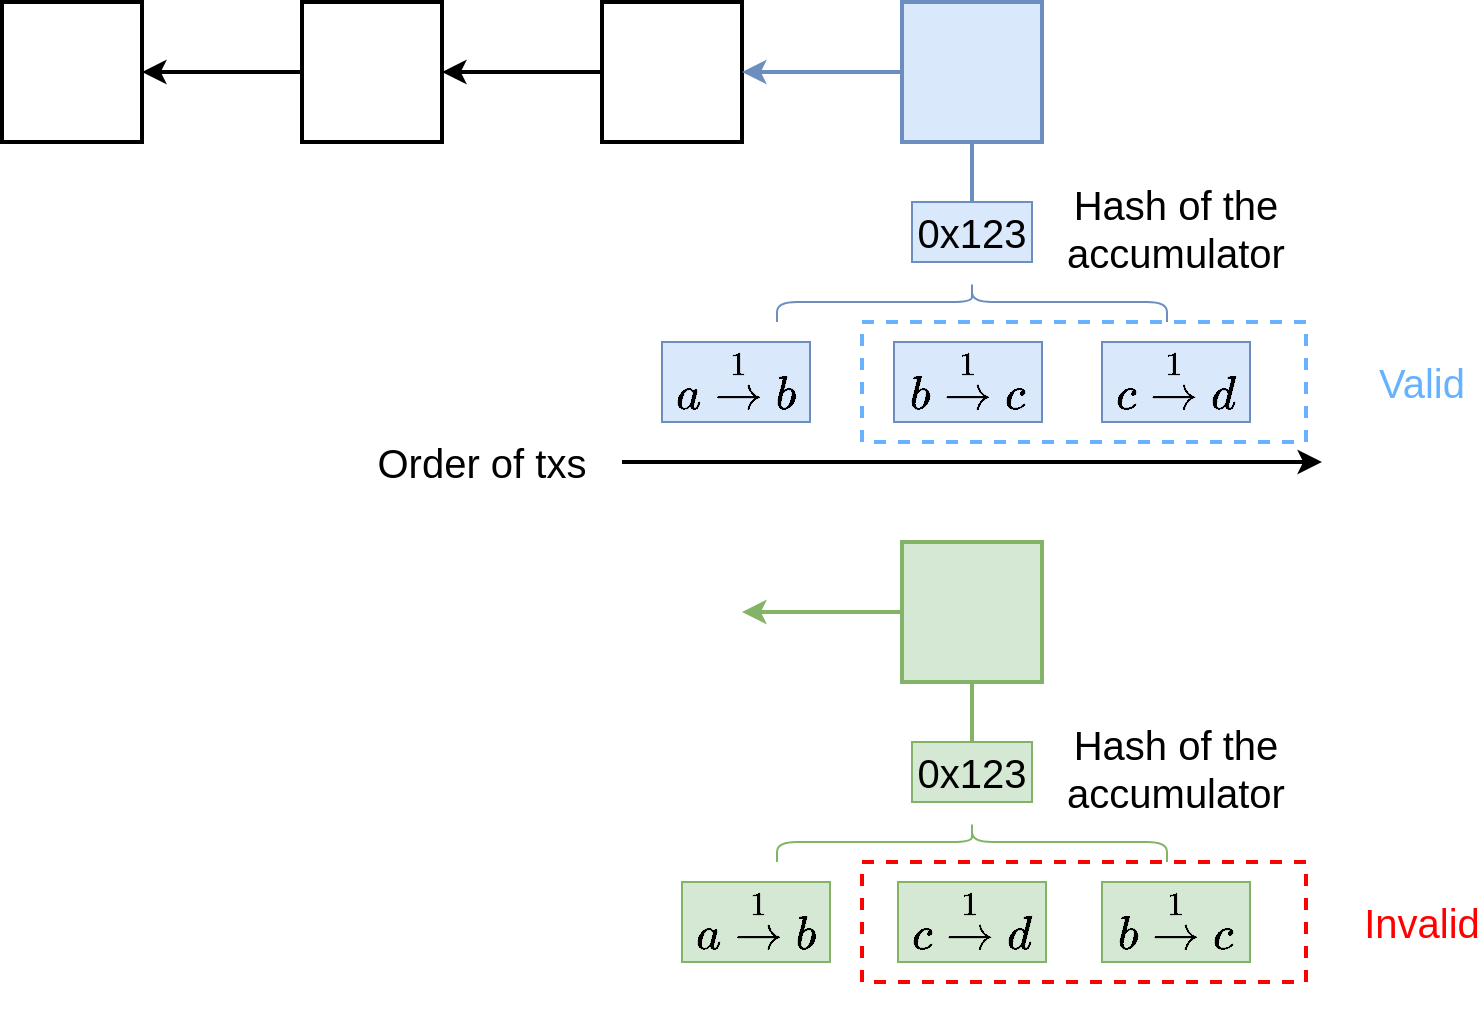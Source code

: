 <mxfile version="13.0.3" type="device"><diagram id="NN2CdbJ94kC__CdvT9DX" name="Page-1"><mxGraphModel dx="1186" dy="875" grid="1" gridSize="10" guides="1" tooltips="1" connect="1" arrows="1" fold="1" page="1" pageScale="1" pageWidth="827" pageHeight="1169" math="1" shadow="0"><root><mxCell id="0"/><mxCell id="1" parent="0"/><mxCell id="FLBv8k0XRKW5AK-b2Yrw-37" value="" style="rounded=0;whiteSpace=wrap;html=1;fontSize=20;strokeColor=#66B2FF;strokeWidth=2;dashed=1;" vertex="1" parent="1"><mxGeometry x="770" y="580" width="222" height="60" as="geometry"/></mxCell><mxCell id="FLBv8k0XRKW5AK-b2Yrw-34" value="" style="rounded=0;whiteSpace=wrap;html=1;fontSize=20;strokeColor=#FF0000;strokeWidth=2;dashed=1;" vertex="1" parent="1"><mxGeometry x="770" y="850" width="222" height="60" as="geometry"/></mxCell><mxCell id="E_5lwIptasxSdf3xfmIE-3" style="edgeStyle=orthogonalEdgeStyle;rounded=0;orthogonalLoop=1;jettySize=auto;html=1;entryX=1;entryY=0.5;entryDx=0;entryDy=0;strokeWidth=2;" parent="1" source="E_5lwIptasxSdf3xfmIE-1" target="E_5lwIptasxSdf3xfmIE-4" edge="1"><mxGeometry relative="1" as="geometry"><mxPoint x="560" y="455" as="targetPoint"/></mxGeometry></mxCell><mxCell id="E_5lwIptasxSdf3xfmIE-1" value="" style="rounded=0;whiteSpace=wrap;html=1;strokeWidth=2;" parent="1" vertex="1"><mxGeometry x="640" y="420" width="70" height="70" as="geometry"/></mxCell><mxCell id="E_5lwIptasxSdf3xfmIE-28" value="" style="edgeStyle=orthogonalEdgeStyle;rounded=0;orthogonalLoop=1;jettySize=auto;html=1;strokeWidth=2;fontSize=25;fontColor=#B85450;fillColor=#dae8fc;strokeColor=#6c8ebf;" parent="1" source="E_5lwIptasxSdf3xfmIE-26" target="E_5lwIptasxSdf3xfmIE-1" edge="1"><mxGeometry relative="1" as="geometry"/></mxCell><mxCell id="E_5lwIptasxSdf3xfmIE-26" value="" style="rounded=0;whiteSpace=wrap;html=1;strokeWidth=2;fillColor=#dae8fc;strokeColor=#6c8ebf;" parent="1" vertex="1"><mxGeometry x="790" y="420" width="70" height="70" as="geometry"/></mxCell><mxCell id="E_5lwIptasxSdf3xfmIE-7" value="" style="edgeStyle=orthogonalEdgeStyle;rounded=0;orthogonalLoop=1;jettySize=auto;html=1;strokeWidth=2;" parent="1" source="E_5lwIptasxSdf3xfmIE-4" target="E_5lwIptasxSdf3xfmIE-6" edge="1"><mxGeometry relative="1" as="geometry"/></mxCell><mxCell id="FLBv8k0XRKW5AK-b2Yrw-8" style="edgeStyle=orthogonalEdgeStyle;rounded=0;orthogonalLoop=1;jettySize=auto;html=1;exitX=0.5;exitY=1;exitDx=0;exitDy=0;entryX=0.5;entryY=0;entryDx=0;entryDy=0;startArrow=none;startFill=0;strokeWidth=2;fontSize=20;endArrow=none;endFill=0;fillColor=#dae8fc;strokeColor=#6c8ebf;" edge="1" parent="1" target="FLBv8k0XRKW5AK-b2Yrw-7"><mxGeometry relative="1" as="geometry"><mxPoint x="825" y="490" as="sourcePoint"/></mxGeometry></mxCell><mxCell id="E_5lwIptasxSdf3xfmIE-4" value="" style="rounded=0;whiteSpace=wrap;html=1;strokeWidth=2;" parent="1" vertex="1"><mxGeometry x="490" y="420" width="70" height="70" as="geometry"/></mxCell><mxCell id="E_5lwIptasxSdf3xfmIE-6" value="" style="rounded=0;whiteSpace=wrap;html=1;strokeWidth=2;" parent="1" vertex="1"><mxGeometry x="340" y="420" width="70" height="70" as="geometry"/></mxCell><mxCell id="FLBv8k0XRKW5AK-b2Yrw-7" value="0x123" style="rounded=0;whiteSpace=wrap;html=1;fontSize=20;fillColor=#dae8fc;strokeColor=#6c8ebf;" vertex="1" parent="1"><mxGeometry x="795" y="520" width="60" height="30" as="geometry"/></mxCell><mxCell id="FLBv8k0XRKW5AK-b2Yrw-10" value="" style="shape=curlyBracket;whiteSpace=wrap;html=1;rounded=1;fontSize=20;direction=south;fillColor=#dae8fc;strokeColor=#6c8ebf;" vertex="1" parent="1"><mxGeometry x="727.5" y="560" width="195" height="20" as="geometry"/></mxCell><mxCell id="FLBv8k0XRKW5AK-b2Yrw-11" value="$$a \stackrel{1}{\rightarrow} b$$" style="rounded=0;whiteSpace=wrap;html=1;fontSize=20;fillColor=#dae8fc;strokeColor=#6c8ebf;" vertex="1" parent="1"><mxGeometry x="670" y="590" width="74" height="40" as="geometry"/></mxCell><mxCell id="FLBv8k0XRKW5AK-b2Yrw-18" value="$$b \stackrel{1}{\rightarrow} c$$" style="rounded=0;whiteSpace=wrap;html=1;fontSize=20;fillColor=#dae8fc;strokeColor=#6c8ebf;" vertex="1" parent="1"><mxGeometry x="786" y="590" width="74" height="40" as="geometry"/></mxCell><mxCell id="FLBv8k0XRKW5AK-b2Yrw-19" value="$$c \stackrel{1}{\rightarrow} d$$" style="rounded=0;whiteSpace=wrap;html=1;fontSize=20;fillColor=#dae8fc;strokeColor=#6c8ebf;" vertex="1" parent="1"><mxGeometry x="890" y="590" width="74" height="40" as="geometry"/></mxCell><mxCell id="FLBv8k0XRKW5AK-b2Yrw-20" value="Hash of the accumulator" style="text;html=1;align=center;verticalAlign=middle;whiteSpace=wrap;rounded=0;fontSize=20;" vertex="1" parent="1"><mxGeometry x="862" y="505" width="130" height="55" as="geometry"/></mxCell><mxCell id="FLBv8k0XRKW5AK-b2Yrw-22" value="" style="edgeStyle=orthogonalEdgeStyle;rounded=0;orthogonalLoop=1;jettySize=auto;html=1;strokeWidth=2;fontSize=25;fontColor=#B85450;fillColor=#d5e8d4;strokeColor=#82b366;" edge="1" parent="1" source="FLBv8k0XRKW5AK-b2Yrw-23"><mxGeometry relative="1" as="geometry"><mxPoint x="710" y="725" as="targetPoint"/></mxGeometry></mxCell><mxCell id="FLBv8k0XRKW5AK-b2Yrw-23" value="" style="rounded=0;whiteSpace=wrap;html=1;strokeWidth=2;fillColor=#d5e8d4;strokeColor=#82b366;" vertex="1" parent="1"><mxGeometry x="790" y="690" width="70" height="70" as="geometry"/></mxCell><mxCell id="FLBv8k0XRKW5AK-b2Yrw-24" style="edgeStyle=orthogonalEdgeStyle;rounded=0;orthogonalLoop=1;jettySize=auto;html=1;exitX=0.5;exitY=1;exitDx=0;exitDy=0;entryX=0.5;entryY=0;entryDx=0;entryDy=0;startArrow=none;startFill=0;strokeWidth=2;fontSize=20;endArrow=none;endFill=0;fillColor=#d5e8d4;strokeColor=#82b366;" edge="1" parent="1" target="FLBv8k0XRKW5AK-b2Yrw-25"><mxGeometry relative="1" as="geometry"><mxPoint x="825" y="760" as="sourcePoint"/></mxGeometry></mxCell><mxCell id="FLBv8k0XRKW5AK-b2Yrw-25" value="0x123" style="rounded=0;whiteSpace=wrap;html=1;fontSize=20;fillColor=#d5e8d4;strokeColor=#82b366;" vertex="1" parent="1"><mxGeometry x="795" y="790" width="60" height="30" as="geometry"/></mxCell><mxCell id="FLBv8k0XRKW5AK-b2Yrw-26" value="" style="shape=curlyBracket;whiteSpace=wrap;html=1;rounded=1;fontSize=20;direction=south;fillColor=#d5e8d4;strokeColor=#82b366;" vertex="1" parent="1"><mxGeometry x="727.5" y="830" width="195" height="20" as="geometry"/></mxCell><mxCell id="FLBv8k0XRKW5AK-b2Yrw-27" value="$$a \stackrel{1}{\rightarrow} b$$" style="rounded=0;whiteSpace=wrap;html=1;fontSize=20;fillColor=#d5e8d4;strokeColor=#82b366;" vertex="1" parent="1"><mxGeometry x="680" y="860" width="74" height="40" as="geometry"/></mxCell><mxCell id="FLBv8k0XRKW5AK-b2Yrw-28" value="$$b \stackrel{1}{\rightarrow} c$$" style="rounded=0;whiteSpace=wrap;html=1;fontSize=20;fillColor=#d5e8d4;strokeColor=#82b366;" vertex="1" parent="1"><mxGeometry x="890" y="860" width="74" height="40" as="geometry"/></mxCell><mxCell id="FLBv8k0XRKW5AK-b2Yrw-29" value="$$c \stackrel{1}{\rightarrow} d$$" style="rounded=0;whiteSpace=wrap;html=1;fontSize=20;fillColor=#d5e8d4;strokeColor=#82b366;" vertex="1" parent="1"><mxGeometry x="788" y="860" width="74" height="40" as="geometry"/></mxCell><mxCell id="FLBv8k0XRKW5AK-b2Yrw-30" value="Hash of the accumulator" style="text;html=1;align=center;verticalAlign=middle;whiteSpace=wrap;rounded=0;fontSize=20;" vertex="1" parent="1"><mxGeometry x="862" y="775" width="130" height="55" as="geometry"/></mxCell><mxCell id="FLBv8k0XRKW5AK-b2Yrw-31" value="" style="endArrow=classic;html=1;strokeWidth=2;fontSize=20;" edge="1" parent="1"><mxGeometry width="50" height="50" relative="1" as="geometry"><mxPoint x="650" y="650" as="sourcePoint"/><mxPoint x="1000" y="650" as="targetPoint"/></mxGeometry></mxCell><mxCell id="FLBv8k0XRKW5AK-b2Yrw-32" value="Order of txs" style="text;html=1;strokeColor=none;fillColor=none;align=center;verticalAlign=middle;whiteSpace=wrap;rounded=0;fontSize=20;" vertex="1" parent="1"><mxGeometry x="520" y="640" width="120" height="20" as="geometry"/></mxCell><mxCell id="FLBv8k0XRKW5AK-b2Yrw-38" value="Valid" style="text;html=1;strokeColor=none;fillColor=none;align=center;verticalAlign=middle;whiteSpace=wrap;rounded=0;dashed=1;fontSize=20;fontColor=#66B2FF;" vertex="1" parent="1"><mxGeometry x="1020" y="600" width="60" height="20" as="geometry"/></mxCell><mxCell id="FLBv8k0XRKW5AK-b2Yrw-39" value="Invalid" style="text;html=1;strokeColor=none;fillColor=none;align=center;verticalAlign=middle;whiteSpace=wrap;rounded=0;dashed=1;fontSize=20;fontColor=#FF0000;" vertex="1" parent="1"><mxGeometry x="1020" y="870" width="60" height="20" as="geometry"/></mxCell></root></mxGraphModel></diagram></mxfile>